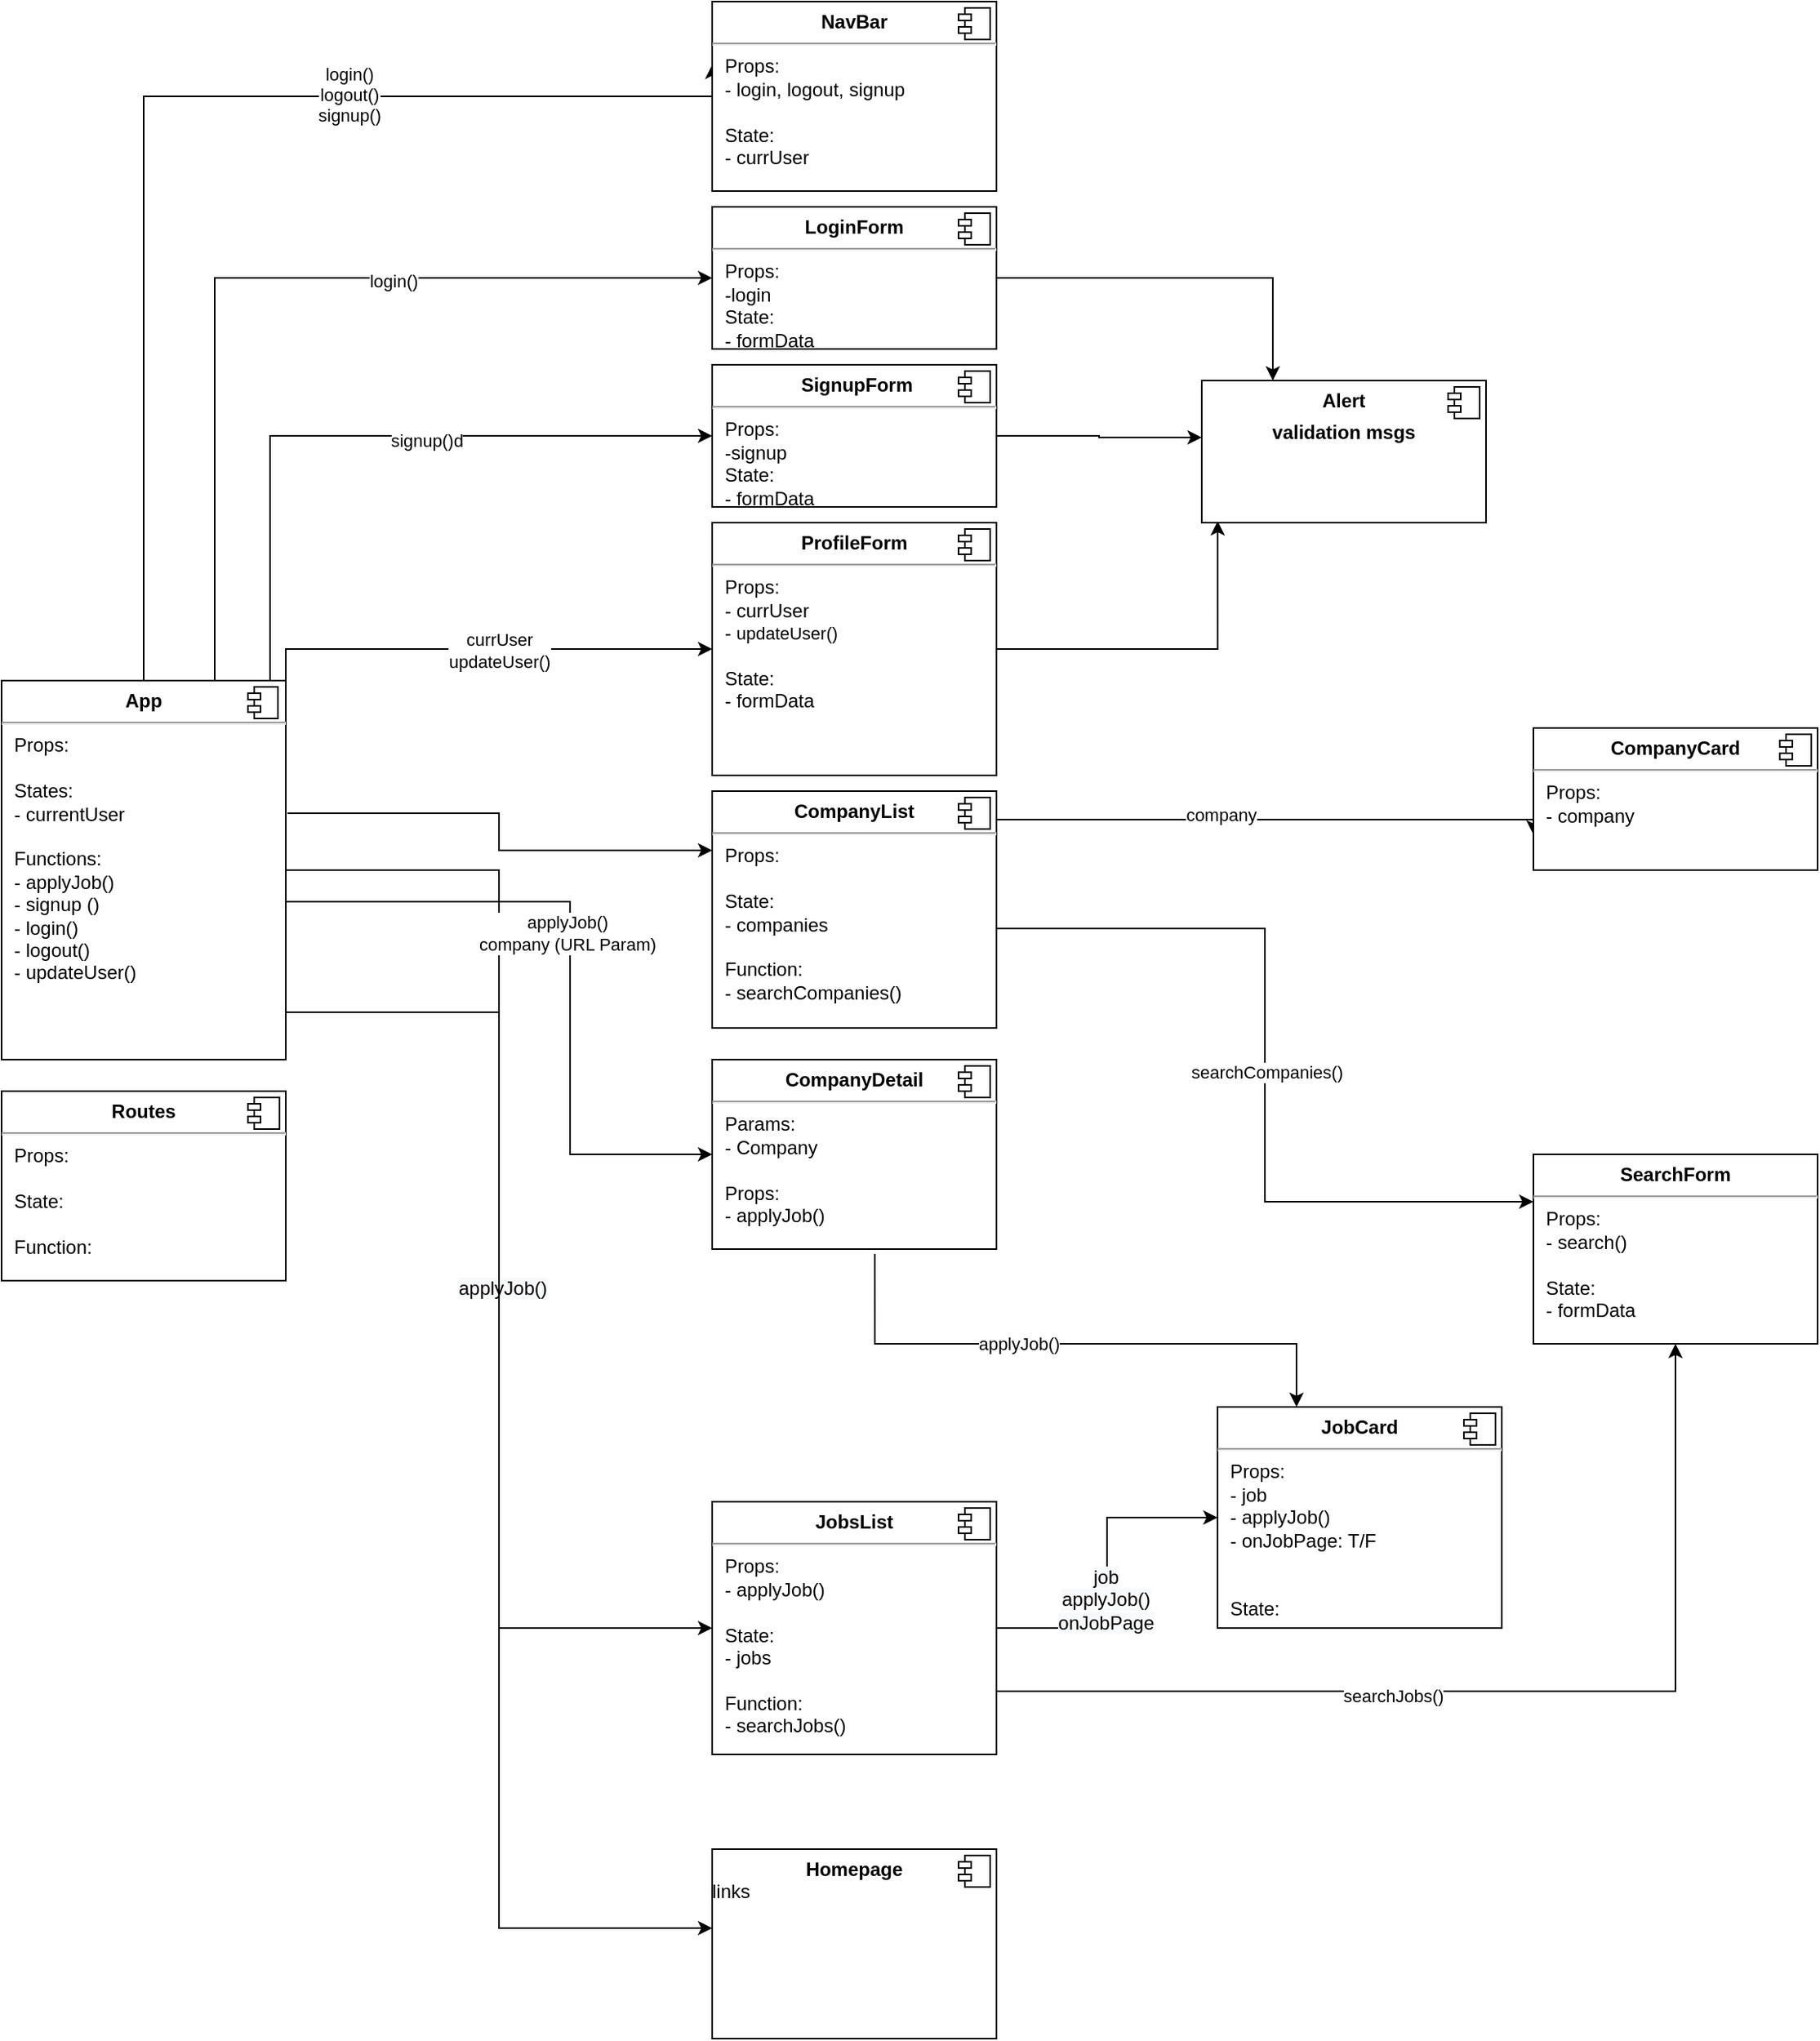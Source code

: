 <mxfile version="14.2.7" type="device"><diagram id="0BmwtcEySQi6ICkx32Ag" name="Page-1"><mxGraphModel dx="1426" dy="699" grid="1" gridSize="10" guides="1" tooltips="1" connect="1" arrows="1" fold="1" page="1" pageScale="1" pageWidth="1200" pageHeight="1920" math="0" shadow="0"><root><mxCell id="0"/><mxCell id="1" parent="0"/><mxCell id="6CmVZ3AfxUf5qQqAX9dA-24" style="edgeStyle=orthogonalEdgeStyle;rounded=0;orthogonalLoop=1;jettySize=auto;html=1;entryX=0;entryY=0.333;entryDx=0;entryDy=0;entryPerimeter=0;" parent="1" source="6CmVZ3AfxUf5qQqAX9dA-1" target="6CmVZ3AfxUf5qQqAX9dA-22" edge="1"><mxGeometry relative="1" as="geometry"><Array as="points"><mxPoint x="120" y="90"/></Array></mxGeometry></mxCell><mxCell id="6CmVZ3AfxUf5qQqAX9dA-25" value="login()&lt;br&gt;logout()&lt;br&gt;signup()" style="edgeLabel;html=1;align=center;verticalAlign=middle;resizable=0;points=[];" parent="6CmVZ3AfxUf5qQqAX9dA-24" vertex="1" connectable="0"><mxGeometry x="0.333" y="1" relative="1" as="geometry"><mxPoint as="offset"/></mxGeometry></mxCell><mxCell id="6CmVZ3AfxUf5qQqAX9dA-26" style="edgeStyle=orthogonalEdgeStyle;rounded=0;orthogonalLoop=1;jettySize=auto;html=1;exitX=0.75;exitY=0;exitDx=0;exitDy=0;entryX=0;entryY=0.5;entryDx=0;entryDy=0;" parent="1" source="6CmVZ3AfxUf5qQqAX9dA-1" target="6CmVZ3AfxUf5qQqAX9dA-11" edge="1"><mxGeometry relative="1" as="geometry"/></mxCell><mxCell id="6CmVZ3AfxUf5qQqAX9dA-27" value="login()&lt;br&gt;" style="edgeLabel;html=1;align=center;verticalAlign=middle;resizable=0;points=[];" parent="6CmVZ3AfxUf5qQqAX9dA-26" vertex="1" connectable="0"><mxGeometry x="0.291" y="-2" relative="1" as="geometry"><mxPoint as="offset"/></mxGeometry></mxCell><mxCell id="6CmVZ3AfxUf5qQqAX9dA-30" style="edgeStyle=orthogonalEdgeStyle;rounded=0;orthogonalLoop=1;jettySize=auto;html=1;exitX=1;exitY=0;exitDx=0;exitDy=0;entryX=0;entryY=0.5;entryDx=0;entryDy=0;" parent="1" source="6CmVZ3AfxUf5qQqAX9dA-1" target="6CmVZ3AfxUf5qQqAX9dA-7" edge="1"><mxGeometry relative="1" as="geometry"/></mxCell><mxCell id="6CmVZ3AfxUf5qQqAX9dA-31" value="currUser&lt;br&gt;updateUser()" style="edgeLabel;html=1;align=center;verticalAlign=middle;resizable=0;points=[];" parent="6CmVZ3AfxUf5qQqAX9dA-30" vertex="1" connectable="0"><mxGeometry x="0.064" y="-1" relative="1" as="geometry"><mxPoint as="offset"/></mxGeometry></mxCell><mxCell id="6CmVZ3AfxUf5qQqAX9dA-32" style="edgeStyle=orthogonalEdgeStyle;rounded=0;orthogonalLoop=1;jettySize=auto;html=1;exitX=1.006;exitY=0.35;exitDx=0;exitDy=0;entryX=0;entryY=0.25;entryDx=0;entryDy=0;exitPerimeter=0;" parent="1" source="6CmVZ3AfxUf5qQqAX9dA-1" target="6CmVZ3AfxUf5qQqAX9dA-3" edge="1"><mxGeometry relative="1" as="geometry"/></mxCell><mxCell id="6CmVZ3AfxUf5qQqAX9dA-36" style="edgeStyle=orthogonalEdgeStyle;rounded=0;orthogonalLoop=1;jettySize=auto;html=1;exitX=1;exitY=0.5;exitDx=0;exitDy=0;entryX=0;entryY=0.5;entryDx=0;entryDy=0;" parent="1" source="6CmVZ3AfxUf5qQqAX9dA-1" target="6CmVZ3AfxUf5qQqAX9dA-5" edge="1"><mxGeometry relative="1" as="geometry"><Array as="points"><mxPoint x="210" y="670"/><mxPoint x="345" y="670"/><mxPoint x="345" y="1060"/></Array></mxGeometry></mxCell><mxCell id="6CmVZ3AfxUf5qQqAX9dA-40" value="&lt;span style=&quot;font-size: 12px ; text-align: left ; background-color: rgb(248 , 249 , 250)&quot;&gt;applyJob()&lt;/span&gt;" style="edgeLabel;html=1;align=center;verticalAlign=middle;resizable=0;points=[];" parent="6CmVZ3AfxUf5qQqAX9dA-36" vertex="1" connectable="0"><mxGeometry x="0.067" y="2" relative="1" as="geometry"><mxPoint as="offset"/></mxGeometry></mxCell><mxCell id="BlZJ6Jp_CeC7W5zDAMGk-4" style="edgeStyle=orthogonalEdgeStyle;rounded=0;orthogonalLoop=1;jettySize=auto;html=1;entryX=0;entryY=0.5;entryDx=0;entryDy=0;" edge="1" parent="1" source="6CmVZ3AfxUf5qQqAX9dA-1" target="BlZJ6Jp_CeC7W5zDAMGk-2"><mxGeometry relative="1" as="geometry"><Array as="points"><mxPoint x="200" y="305"/></Array></mxGeometry></mxCell><mxCell id="BlZJ6Jp_CeC7W5zDAMGk-5" value="signup()d" style="edgeLabel;html=1;align=center;verticalAlign=middle;resizable=0;points=[];" vertex="1" connectable="0" parent="BlZJ6Jp_CeC7W5zDAMGk-4"><mxGeometry x="0.168" y="-3" relative="1" as="geometry"><mxPoint as="offset"/></mxGeometry></mxCell><mxCell id="BlZJ6Jp_CeC7W5zDAMGk-8" style="edgeStyle=orthogonalEdgeStyle;rounded=0;orthogonalLoop=1;jettySize=auto;html=1;entryX=0;entryY=0.417;entryDx=0;entryDy=0;entryPerimeter=0;" edge="1" parent="1" source="6CmVZ3AfxUf5qQqAX9dA-1" target="BlZJ6Jp_CeC7W5zDAMGk-6"><mxGeometry relative="1" as="geometry"/></mxCell><mxCell id="6CmVZ3AfxUf5qQqAX9dA-1" value="&lt;p style=&quot;margin: 0px ; margin-top: 6px ; text-align: center&quot;&gt;&lt;b&gt;App&lt;/b&gt;&lt;/p&gt;&lt;hr&gt;&lt;p style=&quot;margin: 0px ; margin-left: 8px&quot;&gt;Props:&lt;/p&gt;&lt;p style=&quot;margin: 0px ; margin-left: 8px&quot;&gt;&lt;br&gt;&lt;/p&gt;&lt;p style=&quot;margin: 0px ; margin-left: 8px&quot;&gt;States:&lt;/p&gt;&lt;p style=&quot;margin: 0px ; margin-left: 8px&quot;&gt;- currentUser&lt;br&gt;&lt;br&gt;&lt;/p&gt;&lt;p style=&quot;margin: 0px ; margin-left: 8px&quot;&gt;Functions:&lt;/p&gt;&lt;p style=&quot;margin: 0px ; margin-left: 8px&quot;&gt;- applyJob()&lt;/p&gt;&lt;p style=&quot;margin: 0px ; margin-left: 8px&quot;&gt;- signup ()&lt;/p&gt;&lt;p style=&quot;margin: 0px ; margin-left: 8px&quot;&gt;- login()&lt;/p&gt;&lt;p style=&quot;margin: 0px ; margin-left: 8px&quot;&gt;- logout()&lt;/p&gt;&lt;p style=&quot;margin: 0px ; margin-left: 8px&quot;&gt;- updateUser()&lt;/p&gt;&lt;p style=&quot;margin: 0px ; margin-left: 8px&quot;&gt;&lt;br&gt;&lt;/p&gt;" style="align=left;overflow=fill;html=1;dropTarget=0;" parent="1" vertex="1"><mxGeometry x="30" y="460" width="180" height="240" as="geometry"/></mxCell><mxCell id="6CmVZ3AfxUf5qQqAX9dA-2" value="" style="shape=component;jettyWidth=8;jettyHeight=4;" parent="6CmVZ3AfxUf5qQqAX9dA-1" vertex="1"><mxGeometry x="1" width="19" height="20" relative="1" as="geometry"><mxPoint x="-24" y="4" as="offset"/></mxGeometry></mxCell><mxCell id="6CmVZ3AfxUf5qQqAX9dA-38" style="edgeStyle=orthogonalEdgeStyle;rounded=0;orthogonalLoop=1;jettySize=auto;html=1;exitX=1;exitY=0.75;exitDx=0;exitDy=0;" parent="1" source="6CmVZ3AfxUf5qQqAX9dA-1" target="6CmVZ3AfxUf5qQqAX9dA-18" edge="1"><mxGeometry relative="1" as="geometry"><Array as="points"><mxPoint x="210" y="600"/><mxPoint x="390" y="600"/><mxPoint x="390" y="760"/></Array></mxGeometry></mxCell><mxCell id="6CmVZ3AfxUf5qQqAX9dA-48" value="applyJob()&lt;br&gt;company (URL Param)" style="edgeLabel;html=1;align=center;verticalAlign=middle;resizable=0;points=[];" parent="6CmVZ3AfxUf5qQqAX9dA-38" vertex="1" connectable="0"><mxGeometry x="0.021" y="-2" relative="1" as="geometry"><mxPoint as="offset"/></mxGeometry></mxCell><mxCell id="6CmVZ3AfxUf5qQqAX9dA-45" style="edgeStyle=orthogonalEdgeStyle;rounded=0;orthogonalLoop=1;jettySize=auto;html=1;exitX=1;exitY=0.25;exitDx=0;exitDy=0;entryX=0;entryY=0.75;entryDx=0;entryDy=0;" parent="1" source="6CmVZ3AfxUf5qQqAX9dA-3" target="6CmVZ3AfxUf5qQqAX9dA-20" edge="1"><mxGeometry relative="1" as="geometry"><Array as="points"><mxPoint x="1000" y="548"/></Array></mxGeometry></mxCell><mxCell id="6CmVZ3AfxUf5qQqAX9dA-46" value="company" style="edgeLabel;html=1;align=center;verticalAlign=middle;resizable=0;points=[];" parent="6CmVZ3AfxUf5qQqAX9dA-45" vertex="1" connectable="0"><mxGeometry x="-0.124" y="4" relative="1" as="geometry"><mxPoint y="1" as="offset"/></mxGeometry></mxCell><mxCell id="6CmVZ3AfxUf5qQqAX9dA-49" style="edgeStyle=orthogonalEdgeStyle;rounded=0;orthogonalLoop=1;jettySize=auto;html=1;exitX=1;exitY=0.58;exitDx=0;exitDy=0;entryX=0;entryY=0.25;entryDx=0;entryDy=0;exitPerimeter=0;" parent="1" source="6CmVZ3AfxUf5qQqAX9dA-3" target="6CmVZ3AfxUf5qQqAX9dA-9" edge="1"><mxGeometry relative="1" as="geometry"><mxPoint x="660" y="862.5" as="sourcePoint"/></mxGeometry></mxCell><mxCell id="6CmVZ3AfxUf5qQqAX9dA-52" value="searchCompanies()" style="edgeLabel;html=1;align=center;verticalAlign=middle;resizable=0;points=[];" parent="6CmVZ3AfxUf5qQqAX9dA-49" vertex="1" connectable="0"><mxGeometry x="0.011" y="1" relative="1" as="geometry"><mxPoint y="1" as="offset"/></mxGeometry></mxCell><mxCell id="6CmVZ3AfxUf5qQqAX9dA-3" value="&lt;p style=&quot;margin: 0px ; margin-top: 6px ; text-align: center&quot;&gt;&lt;b&gt;CompanyList&lt;/b&gt;&lt;/p&gt;&lt;hr&gt;&lt;p style=&quot;margin: 0px ; margin-left: 8px&quot;&gt;Props:&lt;/p&gt;&lt;p style=&quot;margin: 0px ; margin-left: 8px&quot;&gt;&lt;br&gt;&lt;/p&gt;&lt;p style=&quot;margin: 0px ; margin-left: 8px&quot;&gt;State:&amp;nbsp;&lt;/p&gt;&lt;p style=&quot;margin: 0px ; margin-left: 8px&quot;&gt;- companies&lt;/p&gt;&lt;p style=&quot;margin: 0px ; margin-left: 8px&quot;&gt;&lt;br&gt;&lt;/p&gt;&lt;p style=&quot;margin: 0px 0px 0px 8px&quot;&gt;Function:&lt;/p&gt;&lt;p style=&quot;margin: 0px 0px 0px 8px&quot;&gt;- searchCompanies()&lt;br&gt;&lt;/p&gt;&lt;p style=&quot;margin: 0px 0px 0px 8px&quot;&gt;&lt;br&gt;&lt;/p&gt;" style="align=left;overflow=fill;html=1;dropTarget=0;" parent="1" vertex="1"><mxGeometry x="480" y="530" width="180" height="150" as="geometry"/></mxCell><mxCell id="6CmVZ3AfxUf5qQqAX9dA-4" value="" style="shape=component;jettyWidth=8;jettyHeight=4;" parent="6CmVZ3AfxUf5qQqAX9dA-3" vertex="1"><mxGeometry x="1" width="20" height="20" relative="1" as="geometry"><mxPoint x="-24" y="4" as="offset"/></mxGeometry></mxCell><mxCell id="6CmVZ3AfxUf5qQqAX9dA-39" style="edgeStyle=orthogonalEdgeStyle;rounded=0;orthogonalLoop=1;jettySize=auto;html=1;exitX=1;exitY=0.5;exitDx=0;exitDy=0;" parent="1" source="6CmVZ3AfxUf5qQqAX9dA-5" target="6CmVZ3AfxUf5qQqAX9dA-16" edge="1"><mxGeometry relative="1" as="geometry"/></mxCell><mxCell id="6CmVZ3AfxUf5qQqAX9dA-41" value="&lt;span style=&quot;font-size: 12px ; text-align: left ; background-color: rgb(248 , 249 , 250)&quot;&gt;job&lt;br&gt;applyJob()&lt;br&gt;onJobPage&lt;br&gt;&lt;/span&gt;" style="edgeLabel;html=1;align=center;verticalAlign=middle;resizable=0;points=[];" parent="6CmVZ3AfxUf5qQqAX9dA-39" vertex="1" connectable="0"><mxGeometry x="-0.157" y="1" relative="1" as="geometry"><mxPoint as="offset"/></mxGeometry></mxCell><mxCell id="6CmVZ3AfxUf5qQqAX9dA-50" style="edgeStyle=orthogonalEdgeStyle;rounded=0;orthogonalLoop=1;jettySize=auto;html=1;exitX=1;exitY=0.25;exitDx=0;exitDy=0;entryX=0.5;entryY=1;entryDx=0;entryDy=0;" parent="1" source="6CmVZ3AfxUf5qQqAX9dA-5" target="6CmVZ3AfxUf5qQqAX9dA-9" edge="1"><mxGeometry relative="1" as="geometry"><Array as="points"><mxPoint x="660" y="1100"/><mxPoint x="1090" y="1100"/></Array></mxGeometry></mxCell><mxCell id="6CmVZ3AfxUf5qQqAX9dA-51" value="searchJobs()" style="edgeLabel;html=1;align=center;verticalAlign=middle;resizable=0;points=[];" parent="6CmVZ3AfxUf5qQqAX9dA-50" vertex="1" connectable="0"><mxGeometry x="-0.094" y="-3" relative="1" as="geometry"><mxPoint as="offset"/></mxGeometry></mxCell><mxCell id="6CmVZ3AfxUf5qQqAX9dA-5" value="&lt;p style=&quot;margin: 0px ; margin-top: 6px ; text-align: center&quot;&gt;&lt;b&gt;JobsList&lt;/b&gt;&lt;/p&gt;&lt;hr&gt;&lt;p style=&quot;margin: 0px 0px 0px 8px&quot;&gt;Props:&lt;/p&gt;&lt;p style=&quot;margin: 0px 0px 0px 8px&quot;&gt;- applyJob()&lt;/p&gt;&lt;p style=&quot;margin: 0px 0px 0px 8px&quot;&gt;&lt;br&gt;&lt;/p&gt;&lt;p style=&quot;margin: 0px 0px 0px 8px&quot;&gt;State:&amp;nbsp;&lt;/p&gt;&lt;p style=&quot;margin: 0px 0px 0px 8px&quot;&gt;- jobs&lt;/p&gt;&lt;p style=&quot;margin: 0px 0px 0px 8px&quot;&gt;&lt;br&gt;&lt;/p&gt;&lt;p style=&quot;margin: 0px 0px 0px 8px&quot;&gt;Function:&lt;/p&gt;&lt;p style=&quot;margin: 0px 0px 0px 8px&quot;&gt;- searchJobs()&lt;/p&gt;" style="align=left;overflow=fill;html=1;dropTarget=0;" parent="1" vertex="1"><mxGeometry x="480" y="980" width="180" height="160" as="geometry"/></mxCell><mxCell id="6CmVZ3AfxUf5qQqAX9dA-6" value="" style="shape=component;jettyWidth=8;jettyHeight=4;" parent="6CmVZ3AfxUf5qQqAX9dA-5" vertex="1"><mxGeometry x="1" width="20" height="20" relative="1" as="geometry"><mxPoint x="-24" y="4" as="offset"/></mxGeometry></mxCell><mxCell id="BlZJ6Jp_CeC7W5zDAMGk-13" style="edgeStyle=orthogonalEdgeStyle;rounded=0;orthogonalLoop=1;jettySize=auto;html=1;exitX=1;exitY=0.5;exitDx=0;exitDy=0;entryX=0.056;entryY=0.989;entryDx=0;entryDy=0;entryPerimeter=0;" edge="1" parent="1" source="6CmVZ3AfxUf5qQqAX9dA-7" target="BlZJ6Jp_CeC7W5zDAMGk-9"><mxGeometry relative="1" as="geometry"/></mxCell><mxCell id="6CmVZ3AfxUf5qQqAX9dA-7" value="&lt;p style=&quot;margin: 0px ; margin-top: 6px ; text-align: center&quot;&gt;&lt;b&gt;ProfileForm&lt;/b&gt;&lt;/p&gt;&lt;hr&gt;&lt;p style=&quot;margin: 0px ; margin-left: 8px&quot;&gt;Props:&lt;/p&gt;&lt;p style=&quot;margin: 0px ; margin-left: 8px&quot;&gt;- currUser&lt;/p&gt;&lt;p style=&quot;margin: 0px ; margin-left: 8px&quot;&gt;-&amp;nbsp;&lt;span style=&quot;background-color: rgb(255 , 255 , 255) ; font-size: 11px&quot;&gt;updateUser()&lt;/span&gt;&lt;/p&gt;&lt;p style=&quot;margin: 0px ; margin-left: 8px&quot;&gt;&lt;br&gt;&lt;/p&gt;&lt;p style=&quot;margin: 0px ; margin-left: 8px&quot;&gt;State:&lt;/p&gt;&lt;p style=&quot;margin: 0px ; margin-left: 8px&quot;&gt;- formData&lt;/p&gt;" style="align=left;overflow=fill;html=1;dropTarget=0;" parent="1" vertex="1"><mxGeometry x="480" y="360" width="180" height="160" as="geometry"/></mxCell><mxCell id="6CmVZ3AfxUf5qQqAX9dA-8" value="" style="shape=component;jettyWidth=8;jettyHeight=4;" parent="6CmVZ3AfxUf5qQqAX9dA-7" vertex="1"><mxGeometry x="1" width="20" height="20" relative="1" as="geometry"><mxPoint x="-24" y="4" as="offset"/></mxGeometry></mxCell><mxCell id="6CmVZ3AfxUf5qQqAX9dA-9" value="&lt;p style=&quot;margin: 0px ; margin-top: 6px ; text-align: center&quot;&gt;&lt;b&gt;SearchForm&lt;/b&gt;&lt;/p&gt;&lt;hr&gt;&lt;p style=&quot;margin: 0px ; margin-left: 8px&quot;&gt;Props:&lt;/p&gt;&lt;p style=&quot;margin: 0px ; margin-left: 8px&quot;&gt;- search()&lt;/p&gt;&lt;p style=&quot;margin: 0px ; margin-left: 8px&quot;&gt;&lt;br&gt;&lt;/p&gt;&lt;p style=&quot;margin: 0px ; margin-left: 8px&quot;&gt;State:&lt;/p&gt;&lt;p style=&quot;margin: 0px ; margin-left: 8px&quot;&gt;- formData&lt;/p&gt;" style="align=left;overflow=fill;html=1;dropTarget=0;" parent="1" vertex="1"><mxGeometry x="1000" y="760" width="180" height="120" as="geometry"/></mxCell><mxCell id="BlZJ6Jp_CeC7W5zDAMGk-11" style="edgeStyle=orthogonalEdgeStyle;rounded=0;orthogonalLoop=1;jettySize=auto;html=1;entryX=0.25;entryY=0;entryDx=0;entryDy=0;" edge="1" parent="1" source="6CmVZ3AfxUf5qQqAX9dA-11" target="BlZJ6Jp_CeC7W5zDAMGk-9"><mxGeometry relative="1" as="geometry"/></mxCell><mxCell id="6CmVZ3AfxUf5qQqAX9dA-11" value="&lt;p style=&quot;margin: 0px ; margin-top: 6px ; text-align: center&quot;&gt;&lt;b&gt;LoginForm&lt;/b&gt;&lt;/p&gt;&lt;hr&gt;&lt;p style=&quot;margin: 0px ; margin-left: 8px&quot;&gt;Props:&lt;/p&gt;&lt;p style=&quot;margin: 0px ; margin-left: 8px&quot;&gt;-login&lt;/p&gt;&lt;p style=&quot;margin: 0px ; margin-left: 8px&quot;&gt;&lt;span&gt;State:&lt;/span&gt;&lt;br&gt;&lt;/p&gt;&lt;p style=&quot;margin: 0px ; margin-left: 8px&quot;&gt;- formData&lt;/p&gt;" style="align=left;overflow=fill;html=1;dropTarget=0;" parent="1" vertex="1"><mxGeometry x="480" y="160" width="180" height="90" as="geometry"/></mxCell><mxCell id="6CmVZ3AfxUf5qQqAX9dA-12" value="" style="shape=component;jettyWidth=8;jettyHeight=4;" parent="6CmVZ3AfxUf5qQqAX9dA-11" vertex="1"><mxGeometry x="1" width="20" height="20" relative="1" as="geometry"><mxPoint x="-24" y="4" as="offset"/></mxGeometry></mxCell><mxCell id="6CmVZ3AfxUf5qQqAX9dA-16" value="&lt;p style=&quot;margin: 0px ; margin-top: 6px ; text-align: center&quot;&gt;&lt;b&gt;JobCard&lt;/b&gt;&lt;/p&gt;&lt;hr&gt;&lt;p style=&quot;margin: 0px ; margin-left: 8px&quot;&gt;Props:&lt;/p&gt;&lt;p style=&quot;margin: 0px ; margin-left: 8px&quot;&gt;- job&lt;/p&gt;&lt;p style=&quot;margin: 0px ; margin-left: 8px&quot;&gt;- applyJob()&lt;/p&gt;&lt;p style=&quot;margin: 0px ; margin-left: 8px&quot;&gt;- onJobPage: T/F&lt;/p&gt;&lt;p style=&quot;margin: 0px ; margin-left: 8px&quot;&gt;&lt;br&gt;&lt;/p&gt;&lt;p style=&quot;margin: 0px ; margin-left: 8px&quot;&gt;&lt;br&gt;&lt;/p&gt;&lt;p style=&quot;margin: 0px ; margin-left: 8px&quot;&gt;State:&lt;br&gt;&lt;br&gt;&lt;/p&gt;" style="align=left;overflow=fill;html=1;dropTarget=0;" parent="1" vertex="1"><mxGeometry x="800" y="920" width="180" height="140" as="geometry"/></mxCell><mxCell id="6CmVZ3AfxUf5qQqAX9dA-17" value="" style="shape=component;jettyWidth=8;jettyHeight=4;" parent="6CmVZ3AfxUf5qQqAX9dA-16" vertex="1"><mxGeometry x="1" width="20" height="20" relative="1" as="geometry"><mxPoint x="-24" y="4" as="offset"/></mxGeometry></mxCell><mxCell id="6CmVZ3AfxUf5qQqAX9dA-43" style="edgeStyle=orthogonalEdgeStyle;rounded=0;orthogonalLoop=1;jettySize=auto;html=1;exitX=0.572;exitY=1.025;exitDx=0;exitDy=0;exitPerimeter=0;" parent="1" source="6CmVZ3AfxUf5qQqAX9dA-18" edge="1"><mxGeometry relative="1" as="geometry"><mxPoint x="610" y="900" as="sourcePoint"/><mxPoint x="850" y="920" as="targetPoint"/><Array as="points"><mxPoint x="583" y="880"/><mxPoint x="850" y="880"/></Array></mxGeometry></mxCell><mxCell id="6CmVZ3AfxUf5qQqAX9dA-44" value="applyJob()" style="edgeLabel;html=1;align=center;verticalAlign=middle;resizable=0;points=[];" parent="6CmVZ3AfxUf5qQqAX9dA-43" vertex="1" connectable="0"><mxGeometry x="-0.187" relative="1" as="geometry"><mxPoint as="offset"/></mxGeometry></mxCell><mxCell id="6CmVZ3AfxUf5qQqAX9dA-18" value="&lt;p style=&quot;margin: 0px ; margin-top: 6px ; text-align: center&quot;&gt;&lt;b&gt;CompanyDetail&lt;/b&gt;&lt;/p&gt;&lt;hr&gt;&lt;p style=&quot;margin: 0px ; margin-left: 8px&quot;&gt;Params:&lt;/p&gt;&lt;p style=&quot;margin: 0px ; margin-left: 8px&quot;&gt;- Company&lt;/p&gt;&lt;p style=&quot;margin: 0px ; margin-left: 8px&quot;&gt;&lt;br&gt;&lt;/p&gt;&lt;p style=&quot;margin: 0px ; margin-left: 8px&quot;&gt;Props:&lt;/p&gt;&lt;p style=&quot;margin: 0px ; margin-left: 8px&quot;&gt;- applyJob()&lt;/p&gt;&lt;p style=&quot;margin: 0px ; margin-left: 8px&quot;&gt;&lt;br&gt;&lt;/p&gt;&lt;p style=&quot;margin: 0px ; margin-left: 8px&quot;&gt;&lt;br&gt;&lt;/p&gt;&lt;p style=&quot;margin: 0px ; margin-left: 8px&quot;&gt;&amp;nbsp;&lt;/p&gt;" style="align=left;overflow=fill;html=1;dropTarget=0;" parent="1" vertex="1"><mxGeometry x="480" y="700" width="180" height="120" as="geometry"/></mxCell><mxCell id="6CmVZ3AfxUf5qQqAX9dA-19" value="" style="shape=component;jettyWidth=8;jettyHeight=4;" parent="6CmVZ3AfxUf5qQqAX9dA-18" vertex="1"><mxGeometry x="1" width="20" height="20" relative="1" as="geometry"><mxPoint x="-24" y="4" as="offset"/></mxGeometry></mxCell><mxCell id="6CmVZ3AfxUf5qQqAX9dA-20" value="&lt;p style=&quot;margin: 0px ; margin-top: 6px ; text-align: center&quot;&gt;&lt;b&gt;CompanyCard&lt;/b&gt;&lt;/p&gt;&lt;hr&gt;&lt;p style=&quot;margin: 0px ; margin-left: 8px&quot;&gt;Props:&lt;/p&gt;&lt;p style=&quot;margin: 0px ; margin-left: 8px&quot;&gt;- company&lt;/p&gt;" style="align=left;overflow=fill;html=1;dropTarget=0;" parent="1" vertex="1"><mxGeometry x="1000" y="490" width="180" height="90" as="geometry"/></mxCell><mxCell id="6CmVZ3AfxUf5qQqAX9dA-21" value="" style="shape=component;jettyWidth=8;jettyHeight=4;" parent="6CmVZ3AfxUf5qQqAX9dA-20" vertex="1"><mxGeometry x="1" width="20" height="20" relative="1" as="geometry"><mxPoint x="-24" y="4" as="offset"/></mxGeometry></mxCell><mxCell id="6CmVZ3AfxUf5qQqAX9dA-22" value="&lt;p style=&quot;margin: 0px ; margin-top: 6px ; text-align: center&quot;&gt;&lt;b&gt;NavBar&lt;/b&gt;&lt;/p&gt;&lt;hr&gt;&lt;p style=&quot;margin: 0px ; margin-left: 8px&quot;&gt;Props:&lt;/p&gt;&lt;p style=&quot;margin: 0px ; margin-left: 8px&quot;&gt;- login, logout, signup&lt;/p&gt;&lt;p style=&quot;margin: 0px ; margin-left: 8px&quot;&gt;&lt;br&gt;&lt;/p&gt;&lt;p style=&quot;margin: 0px ; margin-left: 8px&quot;&gt;State:&lt;/p&gt;&lt;p style=&quot;margin: 0px ; margin-left: 8px&quot;&gt;- currUser&lt;/p&gt;" style="align=left;overflow=fill;html=1;dropTarget=0;" parent="1" vertex="1"><mxGeometry x="480" y="30" width="180" height="120" as="geometry"/></mxCell><mxCell id="6CmVZ3AfxUf5qQqAX9dA-23" value="" style="shape=component;jettyWidth=8;jettyHeight=4;" parent="6CmVZ3AfxUf5qQqAX9dA-22" vertex="1"><mxGeometry x="1" width="20" height="20" relative="1" as="geometry"><mxPoint x="-24" y="4" as="offset"/></mxGeometry></mxCell><mxCell id="6CmVZ3AfxUf5qQqAX9dA-34" value="&lt;p style=&quot;margin: 0px ; margin-top: 6px ; text-align: center&quot;&gt;&lt;b&gt;Routes&lt;/b&gt;&lt;/p&gt;&lt;hr&gt;&lt;p style=&quot;margin: 0px 0px 0px 8px&quot;&gt;Props:&lt;/p&gt;&lt;p style=&quot;margin: 0px 0px 0px 8px&quot;&gt;&lt;br&gt;&lt;/p&gt;&lt;p style=&quot;margin: 0px 0px 0px 8px&quot;&gt;State:&amp;nbsp;&lt;/p&gt;&lt;p style=&quot;margin: 0px 0px 0px 8px&quot;&gt;&lt;br&gt;&lt;/p&gt;&lt;p style=&quot;margin: 0px 0px 0px 8px&quot;&gt;Function:&lt;/p&gt;" style="align=left;overflow=fill;html=1;dropTarget=0;" parent="1" vertex="1"><mxGeometry x="30" y="720" width="180" height="120" as="geometry"/></mxCell><mxCell id="6CmVZ3AfxUf5qQqAX9dA-35" value="" style="shape=component;jettyWidth=8;jettyHeight=4;" parent="6CmVZ3AfxUf5qQqAX9dA-34" vertex="1"><mxGeometry x="1" width="20" height="20" relative="1" as="geometry"><mxPoint x="-24" y="4" as="offset"/></mxGeometry></mxCell><mxCell id="BlZJ6Jp_CeC7W5zDAMGk-12" style="edgeStyle=orthogonalEdgeStyle;rounded=0;orthogonalLoop=1;jettySize=auto;html=1;entryX=0;entryY=0.4;entryDx=0;entryDy=0;entryPerimeter=0;" edge="1" parent="1" source="BlZJ6Jp_CeC7W5zDAMGk-2" target="BlZJ6Jp_CeC7W5zDAMGk-9"><mxGeometry relative="1" as="geometry"/></mxCell><mxCell id="BlZJ6Jp_CeC7W5zDAMGk-2" value="&lt;p style=&quot;margin: 0px ; margin-top: 6px ; text-align: center&quot;&gt;&lt;b&gt;&amp;nbsp;SignupForm&lt;/b&gt;&lt;/p&gt;&lt;hr&gt;&lt;p style=&quot;margin: 0px ; margin-left: 8px&quot;&gt;Props:&lt;/p&gt;&lt;p style=&quot;margin: 0px ; margin-left: 8px&quot;&gt;&lt;span&gt;-signup&lt;/span&gt;&lt;/p&gt;&lt;p style=&quot;margin: 0px ; margin-left: 8px&quot;&gt;&lt;span&gt;State:&lt;/span&gt;&lt;br&gt;&lt;/p&gt;&lt;p style=&quot;margin: 0px ; margin-left: 8px&quot;&gt;- formData&lt;/p&gt;" style="align=left;overflow=fill;html=1;dropTarget=0;" vertex="1" parent="1"><mxGeometry x="480" y="260" width="180" height="90" as="geometry"/></mxCell><mxCell id="BlZJ6Jp_CeC7W5zDAMGk-3" value="" style="shape=component;jettyWidth=8;jettyHeight=4;" vertex="1" parent="BlZJ6Jp_CeC7W5zDAMGk-2"><mxGeometry x="1" width="20" height="20" relative="1" as="geometry"><mxPoint x="-24" y="4" as="offset"/></mxGeometry></mxCell><mxCell id="BlZJ6Jp_CeC7W5zDAMGk-6" value="&lt;p style=&quot;margin: 0px ; margin-top: 6px ; text-align: center&quot;&gt;&lt;b&gt;Homepage&lt;/b&gt;&lt;/p&gt;links" style="align=left;overflow=fill;html=1;dropTarget=0;" vertex="1" parent="1"><mxGeometry x="480" y="1200" width="180" height="120" as="geometry"/></mxCell><mxCell id="BlZJ6Jp_CeC7W5zDAMGk-7" value="" style="shape=component;jettyWidth=8;jettyHeight=4;" vertex="1" parent="BlZJ6Jp_CeC7W5zDAMGk-6"><mxGeometry x="1" width="20" height="20" relative="1" as="geometry"><mxPoint x="-24" y="4" as="offset"/></mxGeometry></mxCell><mxCell id="BlZJ6Jp_CeC7W5zDAMGk-9" value="&lt;p style=&quot;margin: 0px ; margin-top: 6px ; text-align: center&quot;&gt;&lt;b&gt;Alert&lt;/b&gt;&lt;/p&gt;&lt;p style=&quot;margin: 0px ; margin-top: 6px ; text-align: center&quot;&gt;&lt;b&gt;validation msgs&lt;/b&gt;&lt;/p&gt;" style="align=left;overflow=fill;html=1;dropTarget=0;" vertex="1" parent="1"><mxGeometry x="790" y="270" width="180" height="90" as="geometry"/></mxCell><mxCell id="BlZJ6Jp_CeC7W5zDAMGk-10" value="" style="shape=component;jettyWidth=8;jettyHeight=4;" vertex="1" parent="BlZJ6Jp_CeC7W5zDAMGk-9"><mxGeometry x="1" width="20" height="20" relative="1" as="geometry"><mxPoint x="-24" y="4" as="offset"/></mxGeometry></mxCell></root></mxGraphModel></diagram></mxfile>